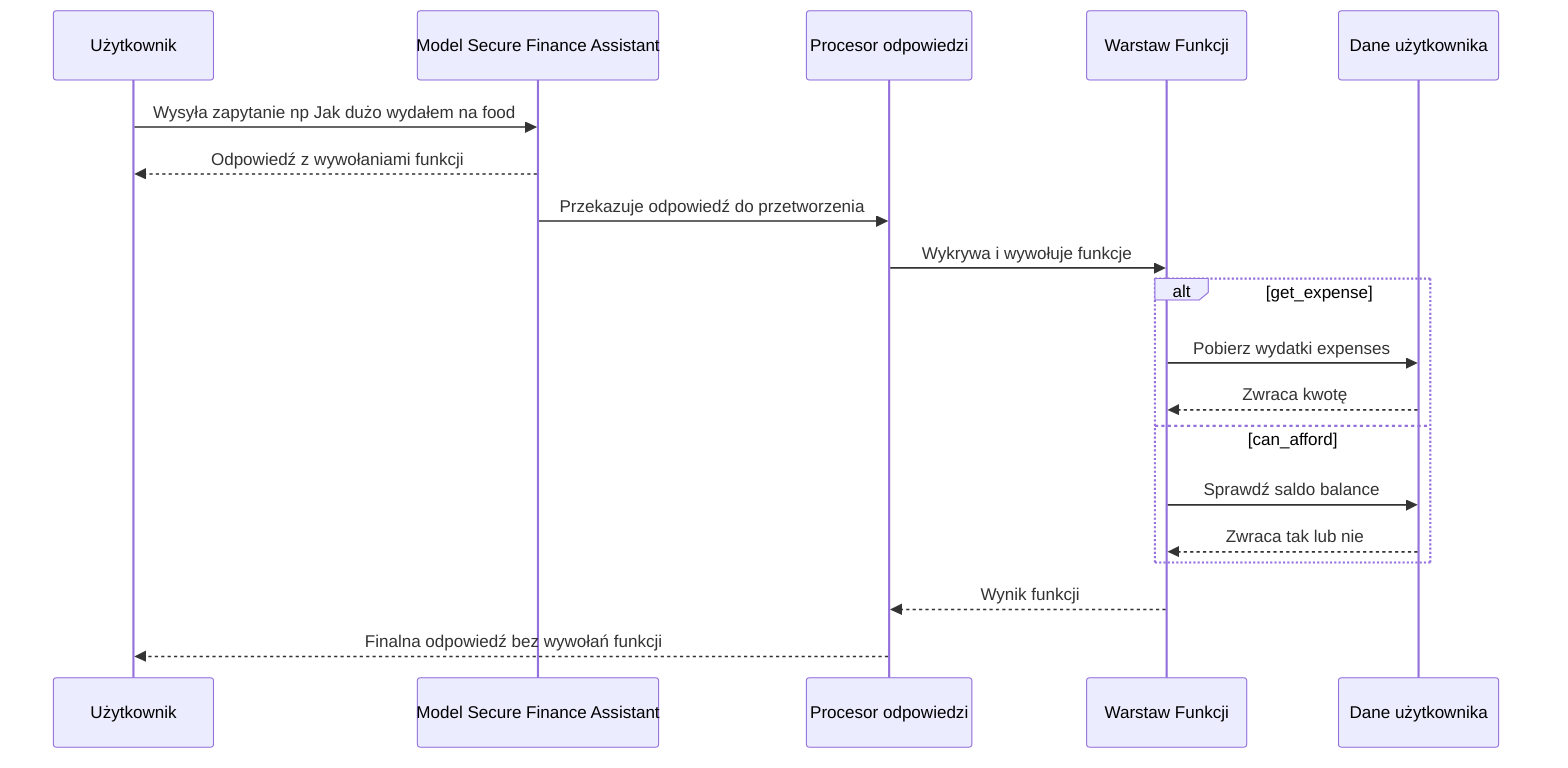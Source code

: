 sequenceDiagram
    participant Użytkownik
    participant LLM as Model Secure Finance Assistant
    participant Procesor as Procesor odpowiedzi
    participant Funkcje as Warstaw Funkcji
    participant Dane as Dane użytkownika

    Użytkownik->>LLM: Wysyła zapytanie np Jak dużo wydałem na food
    LLM-->>Użytkownik: Odpowiedź z wywołaniami funkcji
    LLM->>Procesor: Przekazuje odpowiedź do przetworzenia
    Procesor->>Funkcje: Wykrywa i wywołuje funkcje

    alt get_expense
        Funkcje->>Dane: Pobierz wydatki expenses
        Dane-->>Funkcje: Zwraca kwotę
    else can_afford
        Funkcje->>Dane: Sprawdź saldo balance
        Dane-->>Funkcje: Zwraca tak lub nie
    end

    Funkcje-->>Procesor: Wynik funkcji
    Procesor-->>Użytkownik: Finalna odpowiedź bez wywołań funkcji